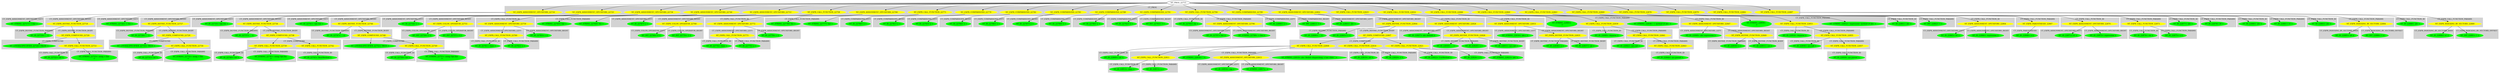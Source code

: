 digraph {

subgraph cluster0 {
 node [style=filled,color=white];
 style=filled;
 color=lightgrey;
 label = "CT_PROG";

"NT_EXPR_ASSIGNMENT_OPETATORS_22716"
 [fillcolor = yellow]
"NT_EXPR_ASSIGNMENT_OPETATORS_22725"
 [fillcolor = yellow]
"NT_EXPR_ASSIGNMENT_OPETATORS_22734"
 [fillcolor = yellow]
"NT_EXPR_ASSIGNMENT_OPETATORS_22744"
 [fillcolor = yellow]
"NT_EXPR_ASSIGNMENT_OPETATORS_22753"
 [fillcolor = yellow]
"NT_EXPR_CALL_FUNCTION_22758"
 [fillcolor = yellow]
"NT_EXPR_ASSIGNMENT_OPETATORS_22766"
 [fillcolor = yellow]
"NT_EXPR_CALL_FUNCTION_22771"
 [fillcolor = yellow]
"NT_EXPR_COMPARISONS_22779"
 [fillcolor = yellow]
"NT_EXPR_COMPARISONS_22782"
 [fillcolor = yellow]
"NT_EXPR_COMPARISONS_22785"
 [fillcolor = yellow]
"NT_EXPR_COMPARISONS_22788"
 [fillcolor = yellow]
"NT_EXPR_COMPARISONS_22791"
 [fillcolor = yellow]
"NT_EXPR_CALL_FUNCTION_22794"
 [fillcolor = yellow]
"NT_EXPR_COMPARISONS_22799"
 [fillcolor = yellow]
"NT_EXPR_ASSIGNMENT_OPETATORS_22802"
 [fillcolor = yellow]
"NT_EXPR_CALL_FUNCTION_22825"
 [fillcolor = yellow]
"NT_EXPR_CALL_FUNCTION_22832"
 [fillcolor = yellow]
"NT_EXPR_CALL_FUNCTION_22846"
 [fillcolor = yellow]
"NT_EXPR_CALL_FUNCTION_22860"
 [fillcolor = yellow]
"NT_EXPR_CALL_FUNCTION_22863"
 [fillcolor = yellow]
"NT_EXPR_CALL_FUNCTION_22869"
 [fillcolor = yellow]
"NT_EXPR_CALL_FUNCTION_22876"
 [fillcolor = yellow]
"NT_EXPR_CALL_FUNCTION_22879"
 [fillcolor = yellow]
"NT_EXPR_CALL_FUNCTION_22882"
 [fillcolor = yellow]
"NT_EXPR_CALL_FUNCTION_22887"
 [fillcolor = yellow]
}
"NT_PROG_22715"->"NT_EXPR_ASSIGNMENT_OPETATORS_22716"
subgraph cluster1 {
 node [style=filled,color=white];
 style=filled;
 color=lightgrey;
 label = "CT_EXPR_ASSIGNMENT_OPETATORS_LEFT";

"NT_STRING_22717< >.bar >"
 [fillcolor = green]
}
subgraph cluster2 {
 node [style=filled,color=white];
 style=filled;
 color=lightgrey;
 label = "CT_EXPR_ASSIGNMENT_OPETATORS_RIGHT";

"NT_EXPR_DEFINE_FUNCTION_22718"
 [fillcolor = yellow]
}
"NT_EXPR_ASSIGNMENT_OPETATORS_22716"->"NT_STRING_22717< >.bar >"
"NT_EXPR_ASSIGNMENT_OPETATORS_22716"->"NT_EXPR_DEFINE_FUNCTION_22718"
subgraph cluster3 {
 node [style=filled,color=white];
 style=filled;
 color=lightgrey;
 label = "CT_EXPR_DEFINE_FUNCTION_PARAMS";

"NT_ID_22719< ... >"
 [fillcolor = green]
}
subgraph cluster4 {
 node [style=filled,color=white];
 style=filled;
 color=lightgrey;
 label = "CT_EXPR_DEFINE_FUNCTION_BODY";

"NT_EXPR_COMPOUND_22720"
 [fillcolor = yellow]
}
"NT_EXPR_DEFINE_FUNCTION_22718"->"NT_ID_22719< ... >"
"NT_EXPR_DEFINE_FUNCTION_22718"->"NT_EXPR_COMPOUND_22720"
subgraph cluster5 {
 node [style=filled,color=white];
 style=filled;
 color=lightgrey;
 label = "CT_EXPR_COMPOUND";

"NT_EXPR_CALL_FUNCTION_22721"
 [fillcolor = yellow]
"NT_LITERALSPECIFIER_22724< FALSE >"
 [fillcolor = green]
}
"NT_EXPR_COMPOUND_22720"->"NT_EXPR_CALL_FUNCTION_22721"
subgraph cluster6 {
 node [style=filled,color=white];
 style=filled;
 color=lightgrey;
 label = "CT_EXPR_CALL_FUNCTION_ID";

"NT_ID_22722< cat >"
 [fillcolor = green]
}
subgraph cluster7 {
 node [style=filled,color=white];
 style=filled;
 color=lightgrey;
 label = "CT_EXPR_CALL_FUNCTION_PARAMS";

"NT_STRING_22723< using >.bar\n >"
 [fillcolor = green]
}
"NT_EXPR_CALL_FUNCTION_22721"->"NT_ID_22722< cat >"
"NT_EXPR_CALL_FUNCTION_22721"->"NT_STRING_22723< using >.bar\n >"
"NT_EXPR_COMPOUND_22720"->"NT_LITERALSPECIFIER_22724< FALSE >"
"NT_PROG_22715"->"NT_EXPR_ASSIGNMENT_OPETATORS_22725"
subgraph cluster8 {
 node [style=filled,color=white];
 style=filled;
 color=lightgrey;
 label = "CT_EXPR_ASSIGNMENT_OPETATORS_LEFT";

"NT_STRING_22726< >.foo >"
 [fillcolor = green]
}
subgraph cluster9 {
 node [style=filled,color=white];
 style=filled;
 color=lightgrey;
 label = "CT_EXPR_ASSIGNMENT_OPETATORS_RIGHT";

"NT_EXPR_DEFINE_FUNCTION_22727"
 [fillcolor = yellow]
}
"NT_EXPR_ASSIGNMENT_OPETATORS_22725"->"NT_STRING_22726< >.foo >"
"NT_EXPR_ASSIGNMENT_OPETATORS_22725"->"NT_EXPR_DEFINE_FUNCTION_22727"
subgraph cluster10 {
 node [style=filled,color=white];
 style=filled;
 color=lightgrey;
 label = "CT_EXPR_DEFINE_FUNCTION_PARAMS";

"NT_ID_22728< ... >"
 [fillcolor = green]
}
subgraph cluster11 {
 node [style=filled,color=white];
 style=filled;
 color=lightgrey;
 label = "CT_EXPR_DEFINE_FUNCTION_BODY";

"NT_EXPR_COMPOUND_22729"
 [fillcolor = yellow]
}
"NT_EXPR_DEFINE_FUNCTION_22727"->"NT_ID_22728< ... >"
"NT_EXPR_DEFINE_FUNCTION_22727"->"NT_EXPR_COMPOUND_22729"
subgraph cluster12 {
 node [style=filled,color=white];
 style=filled;
 color=lightgrey;
 label = "CT_EXPR_COMPOUND";

"NT_EXPR_CALL_FUNCTION_22730"
 [fillcolor = yellow]
"NT_LITERALSPECIFIER_22733< TRUE >"
 [fillcolor = green]
}
"NT_EXPR_COMPOUND_22729"->"NT_EXPR_CALL_FUNCTION_22730"
subgraph cluster13 {
 node [style=filled,color=white];
 style=filled;
 color=lightgrey;
 label = "CT_EXPR_CALL_FUNCTION_ID";

"NT_ID_22731< cat >"
 [fillcolor = green]
}
subgraph cluster14 {
 node [style=filled,color=white];
 style=filled;
 color=lightgrey;
 label = "CT_EXPR_CALL_FUNCTION_PARAMS";

"NT_STRING_22732< using >.foo\n >"
 [fillcolor = green]
}
"NT_EXPR_CALL_FUNCTION_22730"->"NT_ID_22731< cat >"
"NT_EXPR_CALL_FUNCTION_22730"->"NT_STRING_22732< using >.foo\n >"
"NT_EXPR_COMPOUND_22729"->"NT_LITERALSPECIFIER_22733< TRUE >"
"NT_PROG_22715"->"NT_EXPR_ASSIGNMENT_OPETATORS_22734"
subgraph cluster15 {
 node [style=filled,color=white];
 style=filled;
 color=lightgrey;
 label = "CT_EXPR_ASSIGNMENT_OPETATORS_LEFT";

"NT_ID_22735< Ops.foo >"
 [fillcolor = green]
}
subgraph cluster16 {
 node [style=filled,color=white];
 style=filled;
 color=lightgrey;
 label = "CT_EXPR_ASSIGNMENT_OPETATORS_RIGHT";

"NT_EXPR_DEFINE_FUNCTION_22736"
 [fillcolor = yellow]
}
"NT_EXPR_ASSIGNMENT_OPETATORS_22734"->"NT_ID_22735< Ops.foo >"
"NT_EXPR_ASSIGNMENT_OPETATORS_22734"->"NT_EXPR_DEFINE_FUNCTION_22736"
subgraph cluster17 {
 node [style=filled,color=white];
 style=filled;
 color=lightgrey;
 label = "CT_EXPR_DEFINE_FUNCTION_PARAMS";

"NT_ID_22737< ... >"
 [fillcolor = green]
}
subgraph cluster18 {
 node [style=filled,color=white];
 style=filled;
 color=lightgrey;
 label = "CT_EXPR_DEFINE_FUNCTION_BODY";

"NT_EXPR_COMPOUND_22738"
 [fillcolor = yellow]
}
"NT_EXPR_DEFINE_FUNCTION_22736"->"NT_ID_22737< ... >"
"NT_EXPR_DEFINE_FUNCTION_22736"->"NT_EXPR_COMPOUND_22738"
subgraph cluster19 {
 node [style=filled,color=white];
 style=filled;
 color=lightgrey;
 label = "CT_EXPR_COMPOUND";

"NT_EXPR_CALL_FUNCTION_22739"
 [fillcolor = yellow]
"NT_EXPR_CALL_FUNCTION_22742"
 [fillcolor = yellow]
}
"NT_EXPR_COMPOUND_22738"->"NT_EXPR_CALL_FUNCTION_22739"
subgraph cluster20 {
 node [style=filled,color=white];
 style=filled;
 color=lightgrey;
 label = "CT_EXPR_CALL_FUNCTION_ID";

"NT_ID_22740< cat >"
 [fillcolor = green]
}
subgraph cluster21 {
 node [style=filled,color=white];
 style=filled;
 color=lightgrey;
 label = "CT_EXPR_CALL_FUNCTION_PARAMS";

"NT_STRING_22741< using Ops.foo\n >"
 [fillcolor = green]
}
"NT_EXPR_CALL_FUNCTION_22739"->"NT_ID_22740< cat >"
"NT_EXPR_CALL_FUNCTION_22739"->"NT_STRING_22741< using Ops.foo\n >"
"NT_EXPR_COMPOUND_22738"->"NT_EXPR_CALL_FUNCTION_22742"
subgraph cluster22 {
 node [style=filled,color=white];
 style=filled;
 color=lightgrey;
 label = "CT_EXPR_CALL_FUNCTION_ID";

"NT_ID_22743< NextMethod >"
 [fillcolor = green]
}
"NT_EXPR_CALL_FUNCTION_22742"->"NT_ID_22743< NextMethod >"
"NT_PROG_22715"->"NT_EXPR_ASSIGNMENT_OPETATORS_22744"
subgraph cluster23 {
 node [style=filled,color=white];
 style=filled;
 color=lightgrey;
 label = "CT_EXPR_ASSIGNMENT_OPETATORS_LEFT";

"NT_ID_22745< Ops.bar >"
 [fillcolor = green]
}
subgraph cluster24 {
 node [style=filled,color=white];
 style=filled;
 color=lightgrey;
 label = "CT_EXPR_ASSIGNMENT_OPETATORS_RIGHT";

"NT_EXPR_DEFINE_FUNCTION_22746"
 [fillcolor = yellow]
}
"NT_EXPR_ASSIGNMENT_OPETATORS_22744"->"NT_ID_22745< Ops.bar >"
"NT_EXPR_ASSIGNMENT_OPETATORS_22744"->"NT_EXPR_DEFINE_FUNCTION_22746"
subgraph cluster25 {
 node [style=filled,color=white];
 style=filled;
 color=lightgrey;
 label = "CT_EXPR_DEFINE_FUNCTION_PARAMS";

"NT_ID_22747< ... >"
 [fillcolor = green]
}
subgraph cluster26 {
 node [style=filled,color=white];
 style=filled;
 color=lightgrey;
 label = "CT_EXPR_DEFINE_FUNCTION_BODY";

"NT_EXPR_COMPOUND_22748"
 [fillcolor = yellow]
}
"NT_EXPR_DEFINE_FUNCTION_22746"->"NT_ID_22747< ... >"
"NT_EXPR_DEFINE_FUNCTION_22746"->"NT_EXPR_COMPOUND_22748"
subgraph cluster27 {
 node [style=filled,color=white];
 style=filled;
 color=lightgrey;
 label = "CT_EXPR_COMPOUND";

"NT_EXPR_CALL_FUNCTION_22749"
 [fillcolor = yellow]
"NT_LITERALSPECIFIER_22752< TRUE >"
 [fillcolor = green]
}
"NT_EXPR_COMPOUND_22748"->"NT_EXPR_CALL_FUNCTION_22749"
subgraph cluster28 {
 node [style=filled,color=white];
 style=filled;
 color=lightgrey;
 label = "CT_EXPR_CALL_FUNCTION_ID";

"NT_ID_22750< cat >"
 [fillcolor = green]
}
subgraph cluster29 {
 node [style=filled,color=white];
 style=filled;
 color=lightgrey;
 label = "CT_EXPR_CALL_FUNCTION_PARAMS";

"NT_STRING_22751< using Ops.bar\n >"
 [fillcolor = green]
}
"NT_EXPR_CALL_FUNCTION_22749"->"NT_ID_22750< cat >"
"NT_EXPR_CALL_FUNCTION_22749"->"NT_STRING_22751< using Ops.bar\n >"
"NT_EXPR_COMPOUND_22748"->"NT_LITERALSPECIFIER_22752< TRUE >"
"NT_PROG_22715"->"NT_EXPR_ASSIGNMENT_OPETATORS_22753"
subgraph cluster30 {
 node [style=filled,color=white];
 style=filled;
 color=lightgrey;
 label = "CT_EXPR_ASSIGNMENT_OPETATORS_LEFT";

"NT_ID_22754< x >"
 [fillcolor = green]
}
subgraph cluster31 {
 node [style=filled,color=white];
 style=filled;
 color=lightgrey;
 label = "CT_EXPR_ASSIGNMENT_OPETATORS_RIGHT";

"NT_EXPR_COLON_OPERATOR_22755"
 [fillcolor = yellow]
}
"NT_EXPR_ASSIGNMENT_OPETATORS_22753"->"NT_ID_22754< x >"
"NT_EXPR_ASSIGNMENT_OPETATORS_22753"->"NT_EXPR_COLON_OPERATOR_22755"
subgraph cluster32 {
 node [style=filled,color=white];
 style=filled;
 color=lightgrey;
 label = "CT_EXPR_COLON_OPERATOR_LEFT";

"NT_INT_22756< 2 >"
 [fillcolor = green]
}
subgraph cluster33 {
 node [style=filled,color=white];
 style=filled;
 color=lightgrey;
 label = "CT_EXPR_COLON_OPERATOR_RIGHT";

"NT_INT_22757< 4 >"
 [fillcolor = green]
}
"NT_EXPR_COLON_OPERATOR_22755"->"NT_INT_22756< 2 >"
"NT_EXPR_COLON_OPERATOR_22755"->"NT_INT_22757< 4 >"
"NT_PROG_22715"->"NT_EXPR_CALL_FUNCTION_22758"
subgraph cluster34 {
 node [style=filled,color=white];
 style=filled;
 color=lightgrey;
 label = "CT_EXPR_CALL_FUNCTION_ID";

"NT_EXPR_ASSIGNMENT_OPETATORS_22759"
 [fillcolor = yellow]
}
subgraph cluster35 {
 node [style=filled,color=white];
 style=filled;
 color=lightgrey;
 label = "CT_EXPR_CALL_FUNCTION_PARAMS";

"NT_STRING_22764< foo >"
 [fillcolor = green]
"NT_STRING_22765< bar >"
 [fillcolor = green]
}
"NT_EXPR_CALL_FUNCTION_22758"->"NT_EXPR_ASSIGNMENT_OPETATORS_22759"
subgraph cluster36 {
 node [style=filled,color=white];
 style=filled;
 color=lightgrey;
 label = "CT_EXPR_ASSIGNMENT_OPETATORS_LEFT";

"NT_EXPR_CALL_FUNCTION_22760"
 [fillcolor = yellow]
}
subgraph cluster37 {
 node [style=filled,color=white];
 style=filled;
 color=lightgrey;
 label = "CT_EXPR_ASSIGNMENT_OPETATORS_RIGHT";

"NT_ID_22763< c >"
 [fillcolor = green]
}
"NT_EXPR_ASSIGNMENT_OPETATORS_22759"->"NT_EXPR_CALL_FUNCTION_22760"
subgraph cluster38 {
 node [style=filled,color=white];
 style=filled;
 color=lightgrey;
 label = "CT_EXPR_CALL_FUNCTION_ID";

"NT_ID_22761< class >"
 [fillcolor = green]
}
subgraph cluster39 {
 node [style=filled,color=white];
 style=filled;
 color=lightgrey;
 label = "CT_EXPR_CALL_FUNCTION_PARAMS";

"NT_ID_22762< x >"
 [fillcolor = green]
}
"NT_EXPR_CALL_FUNCTION_22760"->"NT_ID_22761< class >"
"NT_EXPR_CALL_FUNCTION_22760"->"NT_ID_22762< x >"
"NT_EXPR_ASSIGNMENT_OPETATORS_22759"->"NT_ID_22763< c >"
"NT_EXPR_CALL_FUNCTION_22758"->"NT_STRING_22764< foo >"
"NT_EXPR_CALL_FUNCTION_22758"->"NT_STRING_22765< bar >"
"NT_PROG_22715"->"NT_EXPR_ASSIGNMENT_OPETATORS_22766"
subgraph cluster40 {
 node [style=filled,color=white];
 style=filled;
 color=lightgrey;
 label = "CT_EXPR_ASSIGNMENT_OPETATORS_LEFT";

"NT_ID_22767< y >"
 [fillcolor = green]
}
subgraph cluster41 {
 node [style=filled,color=white];
 style=filled;
 color=lightgrey;
 label = "CT_EXPR_ASSIGNMENT_OPETATORS_RIGHT";

"NT_EXPR_COLON_OPERATOR_22768"
 [fillcolor = yellow]
}
"NT_EXPR_ASSIGNMENT_OPETATORS_22766"->"NT_ID_22767< y >"
"NT_EXPR_ASSIGNMENT_OPETATORS_22766"->"NT_EXPR_COLON_OPERATOR_22768"
subgraph cluster42 {
 node [style=filled,color=white];
 style=filled;
 color=lightgrey;
 label = "CT_EXPR_COLON_OPERATOR_LEFT";

"NT_INT_22769< 4 >"
 [fillcolor = green]
}
subgraph cluster43 {
 node [style=filled,color=white];
 style=filled;
 color=lightgrey;
 label = "CT_EXPR_COLON_OPERATOR_RIGHT";

"NT_INT_22770< 2 >"
 [fillcolor = green]
}
"NT_EXPR_COLON_OPERATOR_22768"->"NT_INT_22769< 4 >"
"NT_EXPR_COLON_OPERATOR_22768"->"NT_INT_22770< 2 >"
"NT_PROG_22715"->"NT_EXPR_CALL_FUNCTION_22771"
subgraph cluster44 {
 node [style=filled,color=white];
 style=filled;
 color=lightgrey;
 label = "CT_EXPR_CALL_FUNCTION_ID";

"NT_EXPR_ASSIGNMENT_OPETATORS_22772"
 [fillcolor = yellow]
}
subgraph cluster45 {
 node [style=filled,color=white];
 style=filled;
 color=lightgrey;
 label = "CT_EXPR_CALL_FUNCTION_PARAMS";

"NT_STRING_22777< bar >"
 [fillcolor = green]
"NT_STRING_22778< foo >"
 [fillcolor = green]
}
"NT_EXPR_CALL_FUNCTION_22771"->"NT_EXPR_ASSIGNMENT_OPETATORS_22772"
subgraph cluster46 {
 node [style=filled,color=white];
 style=filled;
 color=lightgrey;
 label = "CT_EXPR_ASSIGNMENT_OPETATORS_LEFT";

"NT_EXPR_CALL_FUNCTION_22773"
 [fillcolor = yellow]
}
subgraph cluster47 {
 node [style=filled,color=white];
 style=filled;
 color=lightgrey;
 label = "CT_EXPR_ASSIGNMENT_OPETATORS_RIGHT";

"NT_ID_22776< c >"
 [fillcolor = green]
}
"NT_EXPR_ASSIGNMENT_OPETATORS_22772"->"NT_EXPR_CALL_FUNCTION_22773"
subgraph cluster48 {
 node [style=filled,color=white];
 style=filled;
 color=lightgrey;
 label = "CT_EXPR_CALL_FUNCTION_ID";

"NT_ID_22774< class >"
 [fillcolor = green]
}
subgraph cluster49 {
 node [style=filled,color=white];
 style=filled;
 color=lightgrey;
 label = "CT_EXPR_CALL_FUNCTION_PARAMS";

"NT_ID_22775< y >"
 [fillcolor = green]
}
"NT_EXPR_CALL_FUNCTION_22773"->"NT_ID_22774< class >"
"NT_EXPR_CALL_FUNCTION_22773"->"NT_ID_22775< y >"
"NT_EXPR_ASSIGNMENT_OPETATORS_22772"->"NT_ID_22776< c >"
"NT_EXPR_CALL_FUNCTION_22771"->"NT_STRING_22777< bar >"
"NT_EXPR_CALL_FUNCTION_22771"->"NT_STRING_22778< foo >"
"NT_PROG_22715"->"NT_EXPR_COMPARISONS_22779"
subgraph cluster50 {
 node [style=filled,color=white];
 style=filled;
 color=lightgrey;
 label = "CT_EXPR_COMPARISONS_LEFT";

"NT_ID_22780< x >"
 [fillcolor = green]
}
subgraph cluster51 {
 node [style=filled,color=white];
 style=filled;
 color=lightgrey;
 label = "CT_EXPR_COMPARISONS_RIGHT";

"NT_ID_22781< y >"
 [fillcolor = green]
}
"NT_EXPR_COMPARISONS_22779"->"NT_ID_22780< x >"
"NT_EXPR_COMPARISONS_22779"->"NT_ID_22781< y >"
"NT_PROG_22715"->"NT_EXPR_COMPARISONS_22782"
subgraph cluster52 {
 node [style=filled,color=white];
 style=filled;
 color=lightgrey;
 label = "CT_EXPR_COMPARISONS_LEFT";

"NT_ID_22783< y >"
 [fillcolor = green]
}
subgraph cluster53 {
 node [style=filled,color=white];
 style=filled;
 color=lightgrey;
 label = "CT_EXPR_COMPARISONS_RIGHT";

"NT_ID_22784< x >"
 [fillcolor = green]
}
"NT_EXPR_COMPARISONS_22782"->"NT_ID_22783< y >"
"NT_EXPR_COMPARISONS_22782"->"NT_ID_22784< x >"
"NT_PROG_22715"->"NT_EXPR_COMPARISONS_22785"
subgraph cluster54 {
 node [style=filled,color=white];
 style=filled;
 color=lightgrey;
 label = "CT_EXPR_COMPARISONS_LEFT";

"NT_ID_22786< x >"
 [fillcolor = green]
}
subgraph cluster55 {
 node [style=filled,color=white];
 style=filled;
 color=lightgrey;
 label = "CT_EXPR_COMPARISONS_RIGHT";

"NT_ID_22787< y >"
 [fillcolor = green]
}
"NT_EXPR_COMPARISONS_22785"->"NT_ID_22786< x >"
"NT_EXPR_COMPARISONS_22785"->"NT_ID_22787< y >"
"NT_PROG_22715"->"NT_EXPR_COMPARISONS_22788"
subgraph cluster56 {
 node [style=filled,color=white];
 style=filled;
 color=lightgrey;
 label = "CT_EXPR_COMPARISONS_LEFT";

"NT_ID_22789< x >"
 [fillcolor = green]
}
subgraph cluster57 {
 node [style=filled,color=white];
 style=filled;
 color=lightgrey;
 label = "CT_EXPR_COMPARISONS_RIGHT";

"NT_ID_22790< y >"
 [fillcolor = green]
}
"NT_EXPR_COMPARISONS_22788"->"NT_ID_22789< x >"
"NT_EXPR_COMPARISONS_22788"->"NT_ID_22790< y >"
"NT_PROG_22715"->"NT_EXPR_COMPARISONS_22791"
subgraph cluster58 {
 node [style=filled,color=white];
 style=filled;
 color=lightgrey;
 label = "CT_EXPR_COMPARISONS_LEFT";

"NT_ID_22792< x >"
 [fillcolor = green]
}
subgraph cluster59 {
 node [style=filled,color=white];
 style=filled;
 color=lightgrey;
 label = "CT_EXPR_COMPARISONS_RIGHT";

"NT_INT_22793< 3 >"
 [fillcolor = green]
}
"NT_EXPR_COMPARISONS_22791"->"NT_ID_22792< x >"
"NT_EXPR_COMPARISONS_22791"->"NT_INT_22793< 3 >"
"NT_PROG_22715"->"NT_EXPR_CALL_FUNCTION_22794"
subgraph cluster60 {
 node [style=filled,color=white];
 style=filled;
 color=lightgrey;
 label = "CT_EXPR_CALL_FUNCTION_ID";

"NT_ID_22795< rm >"
 [fillcolor = green]
}
subgraph cluster61 {
 node [style=filled,color=white];
 style=filled;
 color=lightgrey;
 label = "CT_EXPR_CALL_FUNCTION_PARAMS";

"NT_EXPR_ASSIGNMENT_OPETATORS_22796"
 [fillcolor = yellow]
}
"NT_EXPR_CALL_FUNCTION_22794"->"NT_ID_22795< rm >"
"NT_EXPR_CALL_FUNCTION_22794"->"NT_EXPR_ASSIGNMENT_OPETATORS_22796"
subgraph cluster62 {
 node [style=filled,color=white];
 style=filled;
 color=lightgrey;
 label = "CT_EXPR_ASSIGNMENT_OPETATORS_LEFT";

"NT_ID_22797< list >"
 [fillcolor = green]
}
subgraph cluster63 {
 node [style=filled,color=white];
 style=filled;
 color=lightgrey;
 label = "CT_EXPR_ASSIGNMENT_OPETATORS_RIGHT";

"NT_STRING_22798< >.foo >"
 [fillcolor = green]
}
"NT_EXPR_ASSIGNMENT_OPETATORS_22796"->"NT_ID_22797< list >"
"NT_EXPR_ASSIGNMENT_OPETATORS_22796"->"NT_STRING_22798< >.foo >"
"NT_PROG_22715"->"NT_EXPR_COMPARISONS_22799"
subgraph cluster64 {
 node [style=filled,color=white];
 style=filled;
 color=lightgrey;
 label = "CT_EXPR_COMPARISONS_LEFT";

"NT_ID_22800< x >"
 [fillcolor = green]
}
subgraph cluster65 {
 node [style=filled,color=white];
 style=filled;
 color=lightgrey;
 label = "CT_EXPR_COMPARISONS_RIGHT";

"NT_INT_22801< 3 >"
 [fillcolor = green]
}
"NT_EXPR_COMPARISONS_22799"->"NT_ID_22800< x >"
"NT_EXPR_COMPARISONS_22799"->"NT_INT_22801< 3 >"
"NT_PROG_22715"->"NT_EXPR_ASSIGNMENT_OPETATORS_22802"
subgraph cluster66 {
 node [style=filled,color=white];
 style=filled;
 color=lightgrey;
 label = "CT_EXPR_ASSIGNMENT_OPETATORS_LEFT";

"NT_ID_22803< abc >"
 [fillcolor = green]
}
subgraph cluster67 {
 node [style=filled,color=white];
 style=filled;
 color=lightgrey;
 label = "CT_EXPR_ASSIGNMENT_OPETATORS_RIGHT";

"NT_EXPR_DEFINE_FUNCTION_22804"
 [fillcolor = yellow]
}
"NT_EXPR_ASSIGNMENT_OPETATORS_22802"->"NT_ID_22803< abc >"
"NT_EXPR_ASSIGNMENT_OPETATORS_22802"->"NT_EXPR_DEFINE_FUNCTION_22804"
subgraph cluster68 {
 node [style=filled,color=white];
 style=filled;
 color=lightgrey;
 label = "CT_EXPR_DEFINE_FUNCTION_PARAMS";

"NT_ID_22805< x >"
 [fillcolor = green]
"NT_ID_22806< ... >"
 [fillcolor = green]
}
subgraph cluster69 {
 node [style=filled,color=white];
 style=filled;
 color=lightgrey;
 label = "CT_EXPR_DEFINE_FUNCTION_BODY";

"NT_EXPR_COMPOUND_22807"
 [fillcolor = yellow]
}
"NT_EXPR_DEFINE_FUNCTION_22804"->"NT_ID_22805< x >"
"NT_EXPR_DEFINE_FUNCTION_22804"->"NT_ID_22806< ... >"
"NT_EXPR_DEFINE_FUNCTION_22804"->"NT_EXPR_COMPOUND_22807"
subgraph cluster70 {
 node [style=filled,color=white];
 style=filled;
 color=lightgrey;
 label = "CT_EXPR_COMPOUND";

"NT_EXPR_CALL_FUNCTION_22808"
 [fillcolor = yellow]
"NT_EXPR_CALL_FUNCTION_22818"
 [fillcolor = yellow]
"NT_EXPR_CALL_FUNCTION_22821"
 [fillcolor = yellow]
}
"NT_EXPR_COMPOUND_22807"->"NT_EXPR_CALL_FUNCTION_22808"
subgraph cluster71 {
 node [style=filled,color=white];
 style=filled;
 color=lightgrey;
 label = "CT_EXPR_CALL_FUNCTION_ID";

"NT_ID_22809< cat >"
 [fillcolor = green]
}
subgraph cluster72 {
 node [style=filled,color=white];
 style=filled;
 color=lightgrey;
 label = "CT_EXPR_CALL_FUNCTION_PARAMS";

"NT_STRING_22810< abc: Before dispatching; x has class ` >"
 [fillcolor = green]
"NT_EXPR_CALL_FUNCTION_22811"
 [fillcolor = yellow]
"NT_STRING_22814< ': >"
 [fillcolor = green]
"NT_EXPR_ASSIGNMENT_OPETATORS_22815"
 [fillcolor = yellow]
}
"NT_EXPR_CALL_FUNCTION_22808"->"NT_ID_22809< cat >"
"NT_EXPR_CALL_FUNCTION_22808"->"NT_STRING_22810< abc: Before dispatching; x has class ` >"
"NT_EXPR_CALL_FUNCTION_22808"->"NT_EXPR_CALL_FUNCTION_22811"
subgraph cluster73 {
 node [style=filled,color=white];
 style=filled;
 color=lightgrey;
 label = "CT_EXPR_CALL_FUNCTION_ID";

"NT_ID_22812< class >"
 [fillcolor = green]
}
subgraph cluster74 {
 node [style=filled,color=white];
 style=filled;
 color=lightgrey;
 label = "CT_EXPR_CALL_FUNCTION_PARAMS";

"NT_ID_22813< x >"
 [fillcolor = green]
}
"NT_EXPR_CALL_FUNCTION_22811"->"NT_ID_22812< class >"
"NT_EXPR_CALL_FUNCTION_22811"->"NT_ID_22813< x >"
"NT_EXPR_CALL_FUNCTION_22808"->"NT_STRING_22814< ': >"
"NT_EXPR_CALL_FUNCTION_22808"->"NT_EXPR_ASSIGNMENT_OPETATORS_22815"
subgraph cluster75 {
 node [style=filled,color=white];
 style=filled;
 color=lightgrey;
 label = "CT_EXPR_ASSIGNMENT_OPETATORS_LEFT";

"NT_ID_22816< sep >"
 [fillcolor = green]
}
subgraph cluster76 {
 node [style=filled,color=white];
 style=filled;
 color=lightgrey;
 label = "CT_EXPR_ASSIGNMENT_OPETATORS_RIGHT";

"NT_STRING_22817<  >"
 [fillcolor = green]
}
"NT_EXPR_ASSIGNMENT_OPETATORS_22815"->"NT_ID_22816< sep >"
"NT_EXPR_ASSIGNMENT_OPETATORS_22815"->"NT_STRING_22817<  >"
"NT_EXPR_COMPOUND_22807"->"NT_EXPR_CALL_FUNCTION_22818"
subgraph cluster77 {
 node [style=filled,color=white];
 style=filled;
 color=lightgrey;
 label = "CT_EXPR_CALL_FUNCTION_ID";

"NT_ID_22819< str >"
 [fillcolor = green]
}
subgraph cluster78 {
 node [style=filled,color=white];
 style=filled;
 color=lightgrey;
 label = "CT_EXPR_CALL_FUNCTION_PARAMS";

"NT_ID_22820< x >"
 [fillcolor = green]
}
"NT_EXPR_CALL_FUNCTION_22818"->"NT_ID_22819< str >"
"NT_EXPR_CALL_FUNCTION_22818"->"NT_ID_22820< x >"
"NT_EXPR_COMPOUND_22807"->"NT_EXPR_CALL_FUNCTION_22821"
subgraph cluster79 {
 node [style=filled,color=white];
 style=filled;
 color=lightgrey;
 label = "CT_EXPR_CALL_FUNCTION_ID";

"NT_ID_22822< UseMethod >"
 [fillcolor = green]
}
subgraph cluster80 {
 node [style=filled,color=white];
 style=filled;
 color=lightgrey;
 label = "CT_EXPR_CALL_FUNCTION_PARAMS";

"NT_STRING_22823< abc >"
 [fillcolor = green]
"NT_ID_22824< x >"
 [fillcolor = green]
}
"NT_EXPR_CALL_FUNCTION_22821"->"NT_ID_22822< UseMethod >"
"NT_EXPR_CALL_FUNCTION_22821"->"NT_STRING_22823< abc >"
"NT_EXPR_CALL_FUNCTION_22821"->"NT_ID_22824< x >"
"NT_PROG_22715"->"NT_EXPR_CALL_FUNCTION_22825"
subgraph cluster81 {
 node [style=filled,color=white];
 style=filled;
 color=lightgrey;
 label = "CT_EXPR_CALL_FUNCTION_ID";

"NT_EXPR_ASSIGNMENT_OPETATORS_22826"
 [fillcolor = yellow]
}
"NT_EXPR_CALL_FUNCTION_22825"->"NT_EXPR_ASSIGNMENT_OPETATORS_22826"
subgraph cluster82 {
 node [style=filled,color=white];
 style=filled;
 color=lightgrey;
 label = "CT_EXPR_ASSIGNMENT_OPETATORS_LEFT";

"NT_ID_22827< abc.default >"
 [fillcolor = green]
}
subgraph cluster83 {
 node [style=filled,color=white];
 style=filled;
 color=lightgrey;
 label = "CT_EXPR_ASSIGNMENT_OPETATORS_RIGHT";

"NT_EXPR_DEFINE_FUNCTION_22828"
 [fillcolor = yellow]
}
"NT_EXPR_ASSIGNMENT_OPETATORS_22826"->"NT_ID_22827< abc.default >"
"NT_EXPR_ASSIGNMENT_OPETATORS_22826"->"NT_EXPR_DEFINE_FUNCTION_22828"
subgraph cluster84 {
 node [style=filled,color=white];
 style=filled;
 color=lightgrey;
 label = "CT_EXPR_DEFINE_FUNCTION_PARAMS";

"NT_ID_22829< x >"
 [fillcolor = green]
"NT_ID_22830< ... >"
 [fillcolor = green]
}
subgraph cluster85 {
 node [style=filled,color=white];
 style=filled;
 color=lightgrey;
 label = "CT_EXPR_DEFINE_FUNCTION_BODY";

"NT_ID_22831< sys.call >"
 [fillcolor = green]
}
"NT_EXPR_DEFINE_FUNCTION_22828"->"NT_ID_22829< x >"
"NT_EXPR_DEFINE_FUNCTION_22828"->"NT_ID_22830< ... >"
"NT_EXPR_DEFINE_FUNCTION_22828"->"NT_ID_22831< sys.call >"
"NT_PROG_22715"->"NT_EXPR_CALL_FUNCTION_22832"
subgraph cluster86 {
 node [style=filled,color=white];
 style=filled;
 color=lightgrey;
 label = "CT_EXPR_CALL_FUNCTION_ID";

"NT_EXPR_ASSIGNMENT_OPETATORS_22833"
 [fillcolor = yellow]
}
subgraph cluster87 {
 node [style=filled,color=white];
 style=filled;
 color=lightgrey;
 label = "CT_EXPR_CALL_FUNCTION_PARAMS";

"NT_STRING_22838< '(' method of abc: >"
 [fillcolor = green]
"NT_EXPR_CALL_FUNCTION_22839"
 [fillcolor = yellow]
"NT_STRING_22845< \n >"
 [fillcolor = green]
}
"NT_EXPR_CALL_FUNCTION_22832"->"NT_EXPR_ASSIGNMENT_OPETATORS_22833"
subgraph cluster88 {
 node [style=filled,color=white];
 style=filled;
 color=lightgrey;
 label = "CT_EXPR_ASSIGNMENT_OPETATORS_LEFT";

"NT_STRING_22834< abc.( >"
 [fillcolor = green]
}
subgraph cluster89 {
 node [style=filled,color=white];
 style=filled;
 color=lightgrey;
 label = "CT_EXPR_ASSIGNMENT_OPETATORS_RIGHT";

"NT_EXPR_DEFINE_FUNCTION_22835"
 [fillcolor = yellow]
}
"NT_EXPR_ASSIGNMENT_OPETATORS_22833"->"NT_STRING_22834< abc.( >"
"NT_EXPR_ASSIGNMENT_OPETATORS_22833"->"NT_EXPR_DEFINE_FUNCTION_22835"
subgraph cluster90 {
 node [style=filled,color=white];
 style=filled;
 color=lightgrey;
 label = "CT_EXPR_DEFINE_FUNCTION_PARAMS";

"NT_ID_22836< x >"
 [fillcolor = green]
}
subgraph cluster91 {
 node [style=filled,color=white];
 style=filled;
 color=lightgrey;
 label = "CT_EXPR_DEFINE_FUNCTION_BODY";

"NT_ID_22837< cat >"
 [fillcolor = green]
}
"NT_EXPR_DEFINE_FUNCTION_22835"->"NT_ID_22836< x >"
"NT_EXPR_DEFINE_FUNCTION_22835"->"NT_ID_22837< cat >"
"NT_EXPR_CALL_FUNCTION_22832"->"NT_STRING_22838< '(' method of abc: >"
"NT_EXPR_CALL_FUNCTION_22832"->"NT_EXPR_CALL_FUNCTION_22839"
subgraph cluster92 {
 node [style=filled,color=white];
 style=filled;
 color=lightgrey;
 label = "CT_EXPR_CALL_FUNCTION_ID";

"NT_ID_22840< deparse >"
 [fillcolor = green]
}
subgraph cluster93 {
 node [style=filled,color=white];
 style=filled;
 color=lightgrey;
 label = "CT_EXPR_CALL_FUNCTION_PARAMS";

"NT_EXPR_CALL_FUNCTION_22841"
 [fillcolor = yellow]
}
"NT_EXPR_CALL_FUNCTION_22839"->"NT_ID_22840< deparse >"
"NT_EXPR_CALL_FUNCTION_22839"->"NT_EXPR_CALL_FUNCTION_22841"
subgraph cluster94 {
 node [style=filled,color=white];
 style=filled;
 color=lightgrey;
 label = "CT_EXPR_CALL_FUNCTION_ID";

"NT_ID_22842< sys.call >"
 [fillcolor = green]
}
subgraph cluster95 {
 node [style=filled,color=white];
 style=filled;
 color=lightgrey;
 label = "CT_EXPR_CALL_FUNCTION_PARAMS";

"NT_EXPR_CALL_FUNCTION_22843"
 [fillcolor = yellow]
}
"NT_EXPR_CALL_FUNCTION_22841"->"NT_ID_22842< sys.call >"
"NT_EXPR_CALL_FUNCTION_22841"->"NT_EXPR_CALL_FUNCTION_22843"
subgraph cluster96 {
 node [style=filled,color=white];
 style=filled;
 color=lightgrey;
 label = "CT_EXPR_CALL_FUNCTION_ID";

"NT_ID_22844< sys.parent >"
 [fillcolor = green]
}
"NT_EXPR_CALL_FUNCTION_22843"->"NT_ID_22844< sys.parent >"
"NT_EXPR_CALL_FUNCTION_22832"->"NT_STRING_22845< \n >"
"NT_PROG_22715"->"NT_EXPR_CALL_FUNCTION_22846"
subgraph cluster97 {
 node [style=filled,color=white];
 style=filled;
 color=lightgrey;
 label = "CT_EXPR_CALL_FUNCTION_ID";

"NT_EXPR_ASSIGNMENT_OPETATORS_22847"
 [fillcolor = yellow]
}
subgraph cluster98 {
 node [style=filled,color=white];
 style=filled;
 color=lightgrey;
 label = "CT_EXPR_CALL_FUNCTION_PARAMS";

"NT_STRING_22852< 'expression' method of abc: >"
 [fillcolor = green]
"NT_EXPR_CALL_FUNCTION_22853"
 [fillcolor = yellow]
"NT_STRING_22859< \n >"
 [fillcolor = green]
}
"NT_EXPR_CALL_FUNCTION_22846"->"NT_EXPR_ASSIGNMENT_OPETATORS_22847"
subgraph cluster99 {
 node [style=filled,color=white];
 style=filled;
 color=lightgrey;
 label = "CT_EXPR_ASSIGNMENT_OPETATORS_LEFT";

"NT_ID_22848< abc.expression >"
 [fillcolor = green]
}
subgraph cluster100 {
 node [style=filled,color=white];
 style=filled;
 color=lightgrey;
 label = "CT_EXPR_ASSIGNMENT_OPETATORS_RIGHT";

"NT_EXPR_DEFINE_FUNCTION_22849"
 [fillcolor = yellow]
}
"NT_EXPR_ASSIGNMENT_OPETATORS_22847"->"NT_ID_22848< abc.expression >"
"NT_EXPR_ASSIGNMENT_OPETATORS_22847"->"NT_EXPR_DEFINE_FUNCTION_22849"
subgraph cluster101 {
 node [style=filled,color=white];
 style=filled;
 color=lightgrey;
 label = "CT_EXPR_DEFINE_FUNCTION_PARAMS";

"NT_ID_22850< x >"
 [fillcolor = green]
}
subgraph cluster102 {
 node [style=filled,color=white];
 style=filled;
 color=lightgrey;
 label = "CT_EXPR_DEFINE_FUNCTION_BODY";

"NT_ID_22851< cat >"
 [fillcolor = green]
}
"NT_EXPR_DEFINE_FUNCTION_22849"->"NT_ID_22850< x >"
"NT_EXPR_DEFINE_FUNCTION_22849"->"NT_ID_22851< cat >"
"NT_EXPR_CALL_FUNCTION_22846"->"NT_STRING_22852< 'expression' method of abc: >"
"NT_EXPR_CALL_FUNCTION_22846"->"NT_EXPR_CALL_FUNCTION_22853"
subgraph cluster103 {
 node [style=filled,color=white];
 style=filled;
 color=lightgrey;
 label = "CT_EXPR_CALL_FUNCTION_ID";

"NT_ID_22854< deparse >"
 [fillcolor = green]
}
subgraph cluster104 {
 node [style=filled,color=white];
 style=filled;
 color=lightgrey;
 label = "CT_EXPR_CALL_FUNCTION_PARAMS";

"NT_EXPR_CALL_FUNCTION_22855"
 [fillcolor = yellow]
}
"NT_EXPR_CALL_FUNCTION_22853"->"NT_ID_22854< deparse >"
"NT_EXPR_CALL_FUNCTION_22853"->"NT_EXPR_CALL_FUNCTION_22855"
subgraph cluster105 {
 node [style=filled,color=white];
 style=filled;
 color=lightgrey;
 label = "CT_EXPR_CALL_FUNCTION_ID";

"NT_ID_22856< sys.call >"
 [fillcolor = green]
}
subgraph cluster106 {
 node [style=filled,color=white];
 style=filled;
 color=lightgrey;
 label = "CT_EXPR_CALL_FUNCTION_PARAMS";

"NT_EXPR_CALL_FUNCTION_22857"
 [fillcolor = yellow]
}
"NT_EXPR_CALL_FUNCTION_22855"->"NT_ID_22856< sys.call >"
"NT_EXPR_CALL_FUNCTION_22855"->"NT_EXPR_CALL_FUNCTION_22857"
subgraph cluster107 {
 node [style=filled,color=white];
 style=filled;
 color=lightgrey;
 label = "CT_EXPR_CALL_FUNCTION_ID";

"NT_ID_22858< sys.parent >"
 [fillcolor = green]
}
"NT_EXPR_CALL_FUNCTION_22857"->"NT_ID_22858< sys.parent >"
"NT_EXPR_CALL_FUNCTION_22846"->"NT_STRING_22859< \n >"
"NT_PROG_22715"->"NT_EXPR_CALL_FUNCTION_22860"
subgraph cluster108 {
 node [style=filled,color=white];
 style=filled;
 color=lightgrey;
 label = "CT_EXPR_CALL_FUNCTION_ID";

"NT_ID_22861< abc >"
 [fillcolor = green]
}
subgraph cluster109 {
 node [style=filled,color=white];
 style=filled;
 color=lightgrey;
 label = "CT_EXPR_CALL_FUNCTION_PARAMS";

"NT_INT_22862< 1 >"
 [fillcolor = green]
}
"NT_EXPR_CALL_FUNCTION_22860"->"NT_ID_22861< abc >"
"NT_EXPR_CALL_FUNCTION_22860"->"NT_INT_22862< 1 >"
"NT_PROG_22715"->"NT_EXPR_CALL_FUNCTION_22863"
subgraph cluster110 {
 node [style=filled,color=white];
 style=filled;
 color=lightgrey;
 label = "CT_EXPR_CALL_FUNCTION_ID";

"NT_EXPR_ASSIGNMENT_OPETATORS_22864"
 [fillcolor = yellow]
}
subgraph cluster111 {
 node [style=filled,color=white];
 style=filled;
 color=lightgrey;
 label = "CT_EXPR_CALL_FUNCTION_PARAMS";

"NT_EXPR_PARENTHESIS_22867"
 [fillcolor = yellow]
}
"NT_EXPR_CALL_FUNCTION_22863"->"NT_EXPR_ASSIGNMENT_OPETATORS_22864"
subgraph cluster112 {
 node [style=filled,color=white];
 style=filled;
 color=lightgrey;
 label = "CT_EXPR_ASSIGNMENT_OPETATORS_LEFT";

"NT_ID_22865< e0 >"
 [fillcolor = green]
}
subgraph cluster113 {
 node [style=filled,color=white];
 style=filled;
 color=lightgrey;
 label = "CT_EXPR_ASSIGNMENT_OPETATORS_RIGHT";

"NT_ID_22866< expression >"
 [fillcolor = green]
}
"NT_EXPR_ASSIGNMENT_OPETATORS_22864"->"NT_ID_22865< e0 >"
"NT_EXPR_ASSIGNMENT_OPETATORS_22864"->"NT_ID_22866< expression >"
"NT_EXPR_CALL_FUNCTION_22863"->"NT_EXPR_PARENTHESIS_22867"
subgraph cluster114 {
 node [style=filled,color=white];
 style=filled;
 color=lightgrey;
 label = "CT_EXPR_PARENTHESIS";

"NT_ID_22868< x >"
 [fillcolor = green]
}
"NT_EXPR_PARENTHESIS_22867"->"NT_ID_22868< x >"
"NT_PROG_22715"->"NT_EXPR_CALL_FUNCTION_22869"
subgraph cluster115 {
 node [style=filled,color=white];
 style=filled;
 color=lightgrey;
 label = "CT_EXPR_CALL_FUNCTION_ID";

"NT_EXPR_ASSIGNMENT_OPETATORS_22870"
 [fillcolor = yellow]
}
subgraph cluster116 {
 node [style=filled,color=white];
 style=filled;
 color=lightgrey;
 label = "CT_EXPR_CALL_FUNCTION_PARAMS";

"NT_EXPR_CALL_FUNCTION_22873"
 [fillcolor = yellow]
}
"NT_EXPR_CALL_FUNCTION_22869"->"NT_EXPR_ASSIGNMENT_OPETATORS_22870"
subgraph cluster117 {
 node [style=filled,color=white];
 style=filled;
 color=lightgrey;
 label = "CT_EXPR_ASSIGNMENT_OPETATORS_LEFT";

"NT_ID_22871< e1 >"
 [fillcolor = green]
}
subgraph cluster118 {
 node [style=filled,color=white];
 style=filled;
 color=lightgrey;
 label = "CT_EXPR_ASSIGNMENT_OPETATORS_RIGHT";

"NT_ID_22872< expression >"
 [fillcolor = green]
}
"NT_EXPR_ASSIGNMENT_OPETATORS_22870"->"NT_ID_22871< e1 >"
"NT_EXPR_ASSIGNMENT_OPETATORS_22870"->"NT_ID_22872< expression >"
"NT_EXPR_CALL_FUNCTION_22869"->"NT_EXPR_CALL_FUNCTION_22873"
subgraph cluster119 {
 node [style=filled,color=white];
 style=filled;
 color=lightgrey;
 label = "CT_EXPR_CALL_FUNCTION_ID";

"NT_ID_22874< sin >"
 [fillcolor = green]
}
subgraph cluster120 {
 node [style=filled,color=white];
 style=filled;
 color=lightgrey;
 label = "CT_EXPR_CALL_FUNCTION_PARAMS";

"NT_ID_22875< x >"
 [fillcolor = green]
}
"NT_EXPR_CALL_FUNCTION_22873"->"NT_ID_22874< sin >"
"NT_EXPR_CALL_FUNCTION_22873"->"NT_ID_22875< x >"
"NT_PROG_22715"->"NT_EXPR_CALL_FUNCTION_22876"
subgraph cluster121 {
 node [style=filled,color=white];
 style=filled;
 color=lightgrey;
 label = "CT_EXPR_CALL_FUNCTION_ID";

"NT_ID_22877< abc >"
 [fillcolor = green]
}
subgraph cluster122 {
 node [style=filled,color=white];
 style=filled;
 color=lightgrey;
 label = "CT_EXPR_CALL_FUNCTION_PARAMS";

"NT_ID_22878< e0 >"
 [fillcolor = green]
}
"NT_EXPR_CALL_FUNCTION_22876"->"NT_ID_22877< abc >"
"NT_EXPR_CALL_FUNCTION_22876"->"NT_ID_22878< e0 >"
"NT_PROG_22715"->"NT_EXPR_CALL_FUNCTION_22879"
subgraph cluster123 {
 node [style=filled,color=white];
 style=filled;
 color=lightgrey;
 label = "CT_EXPR_CALL_FUNCTION_ID";

"NT_ID_22880< abc >"
 [fillcolor = green]
}
subgraph cluster124 {
 node [style=filled,color=white];
 style=filled;
 color=lightgrey;
 label = "CT_EXPR_CALL_FUNCTION_PARAMS";

"NT_ID_22881< e1 >"
 [fillcolor = green]
}
"NT_EXPR_CALL_FUNCTION_22879"->"NT_ID_22880< abc >"
"NT_EXPR_CALL_FUNCTION_22879"->"NT_ID_22881< e1 >"
"NT_PROG_22715"->"NT_EXPR_CALL_FUNCTION_22882"
subgraph cluster125 {
 node [style=filled,color=white];
 style=filled;
 color=lightgrey;
 label = "CT_EXPR_CALL_FUNCTION_ID";

"NT_ID_22883< abc >"
 [fillcolor = green]
}
subgraph cluster126 {
 node [style=filled,color=white];
 style=filled;
 color=lightgrey;
 label = "CT_EXPR_CALL_FUNCTION_PARAMS";

"NT_EXPR_INDEXING_BY_VECTORS_22884"
 [fillcolor = yellow]
}
"NT_EXPR_CALL_FUNCTION_22882"->"NT_ID_22883< abc >"
"NT_EXPR_CALL_FUNCTION_22882"->"NT_EXPR_INDEXING_BY_VECTORS_22884"
subgraph cluster127 {
 node [style=filled,color=white];
 style=filled;
 color=lightgrey;
 label = "CT_EXPR_INDEXING_BY_VECTORS_BASE";

"NT_ID_22885< e0 >"
 [fillcolor = green]
}
subgraph cluster128 {
 node [style=filled,color=white];
 style=filled;
 color=lightgrey;
 label = "CT_EXPR_INDEXING_BY_VECTORS_OFFSET";

"NT_INT_22886< 1 >"
 [fillcolor = green]
}
"NT_EXPR_INDEXING_BY_VECTORS_22884"->"NT_ID_22885< e0 >"
"NT_EXPR_INDEXING_BY_VECTORS_22884"->"NT_INT_22886< 1 >"
"NT_PROG_22715"->"NT_EXPR_CALL_FUNCTION_22887"
subgraph cluster129 {
 node [style=filled,color=white];
 style=filled;
 color=lightgrey;
 label = "CT_EXPR_CALL_FUNCTION_ID";

"NT_ID_22888< abc >"
 [fillcolor = green]
}
subgraph cluster130 {
 node [style=filled,color=white];
 style=filled;
 color=lightgrey;
 label = "CT_EXPR_CALL_FUNCTION_PARAMS";

"NT_EXPR_INDEXING_BY_VECTORS_22889"
 [fillcolor = yellow]
}
"NT_EXPR_CALL_FUNCTION_22887"->"NT_ID_22888< abc >"
"NT_EXPR_CALL_FUNCTION_22887"->"NT_EXPR_INDEXING_BY_VECTORS_22889"
subgraph cluster131 {
 node [style=filled,color=white];
 style=filled;
 color=lightgrey;
 label = "CT_EXPR_INDEXING_BY_VECTORS_BASE";

"NT_ID_22890< e1 >"
 [fillcolor = green]
}
subgraph cluster132 {
 node [style=filled,color=white];
 style=filled;
 color=lightgrey;
 label = "CT_EXPR_INDEXING_BY_VECTORS_OFFSET";

"NT_INT_22891< 1 >"
 [fillcolor = green]
}
"NT_EXPR_INDEXING_BY_VECTORS_22889"->"NT_ID_22890< e1 >"
"NT_EXPR_INDEXING_BY_VECTORS_22889"->"NT_INT_22891< 1 >"
}
